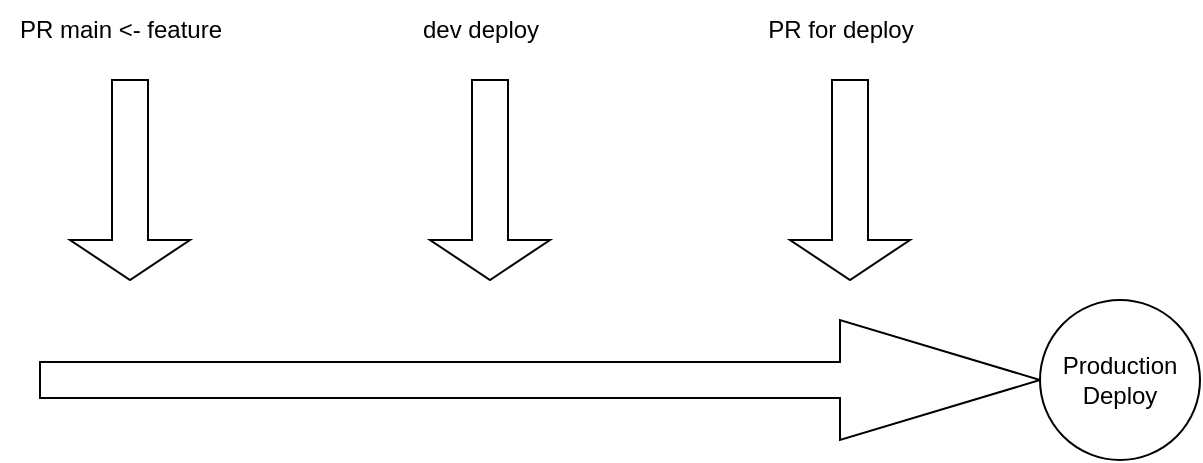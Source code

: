 <mxfile>
    <diagram id="1jn2NMLiidepG_ZPfIiY" name="Page-1">
        <mxGraphModel dx="1044" dy="644" grid="1" gridSize="10" guides="1" tooltips="1" connect="1" arrows="1" fold="1" page="1" pageScale="1" pageWidth="850" pageHeight="1100" math="0" shadow="0">
            <root>
                <mxCell id="0"/>
                <mxCell id="1" parent="0"/>
                <mxCell id="2" value="" style="shape=singleArrow;whiteSpace=wrap;html=1;" vertex="1" parent="1">
                    <mxGeometry x="80" y="310" width="500" height="60" as="geometry"/>
                </mxCell>
                <mxCell id="4" value="Production&lt;br&gt;Deploy" style="ellipse;whiteSpace=wrap;html=1;aspect=fixed;" vertex="1" parent="1">
                    <mxGeometry x="580" y="300" width="80" height="80" as="geometry"/>
                </mxCell>
                <mxCell id="8" value="" style="shape=singleArrow;direction=south;whiteSpace=wrap;html=1;" vertex="1" parent="1">
                    <mxGeometry x="95" y="190" width="60" height="100" as="geometry"/>
                </mxCell>
                <mxCell id="10" value="PR main &amp;lt;- feature" style="text;html=1;align=center;verticalAlign=middle;resizable=0;points=[];autosize=1;strokeColor=none;fillColor=none;" vertex="1" parent="1">
                    <mxGeometry x="60" y="150" width="120" height="30" as="geometry"/>
                </mxCell>
                <mxCell id="11" value="" style="shape=singleArrow;direction=south;whiteSpace=wrap;html=1;" vertex="1" parent="1">
                    <mxGeometry x="275" y="190" width="60" height="100" as="geometry"/>
                </mxCell>
                <mxCell id="14" value="dev deploy" style="text;html=1;align=center;verticalAlign=middle;resizable=0;points=[];autosize=1;strokeColor=none;fillColor=none;" vertex="1" parent="1">
                    <mxGeometry x="260" y="150" width="80" height="30" as="geometry"/>
                </mxCell>
                <mxCell id="16" value="" style="shape=singleArrow;direction=south;whiteSpace=wrap;html=1;" vertex="1" parent="1">
                    <mxGeometry x="455" y="190" width="60" height="100" as="geometry"/>
                </mxCell>
                <mxCell id="17" value="PR for deploy" style="text;html=1;align=center;verticalAlign=middle;resizable=0;points=[];autosize=1;strokeColor=none;fillColor=none;" vertex="1" parent="1">
                    <mxGeometry x="430" y="150" width="100" height="30" as="geometry"/>
                </mxCell>
            </root>
        </mxGraphModel>
    </diagram>
</mxfile>